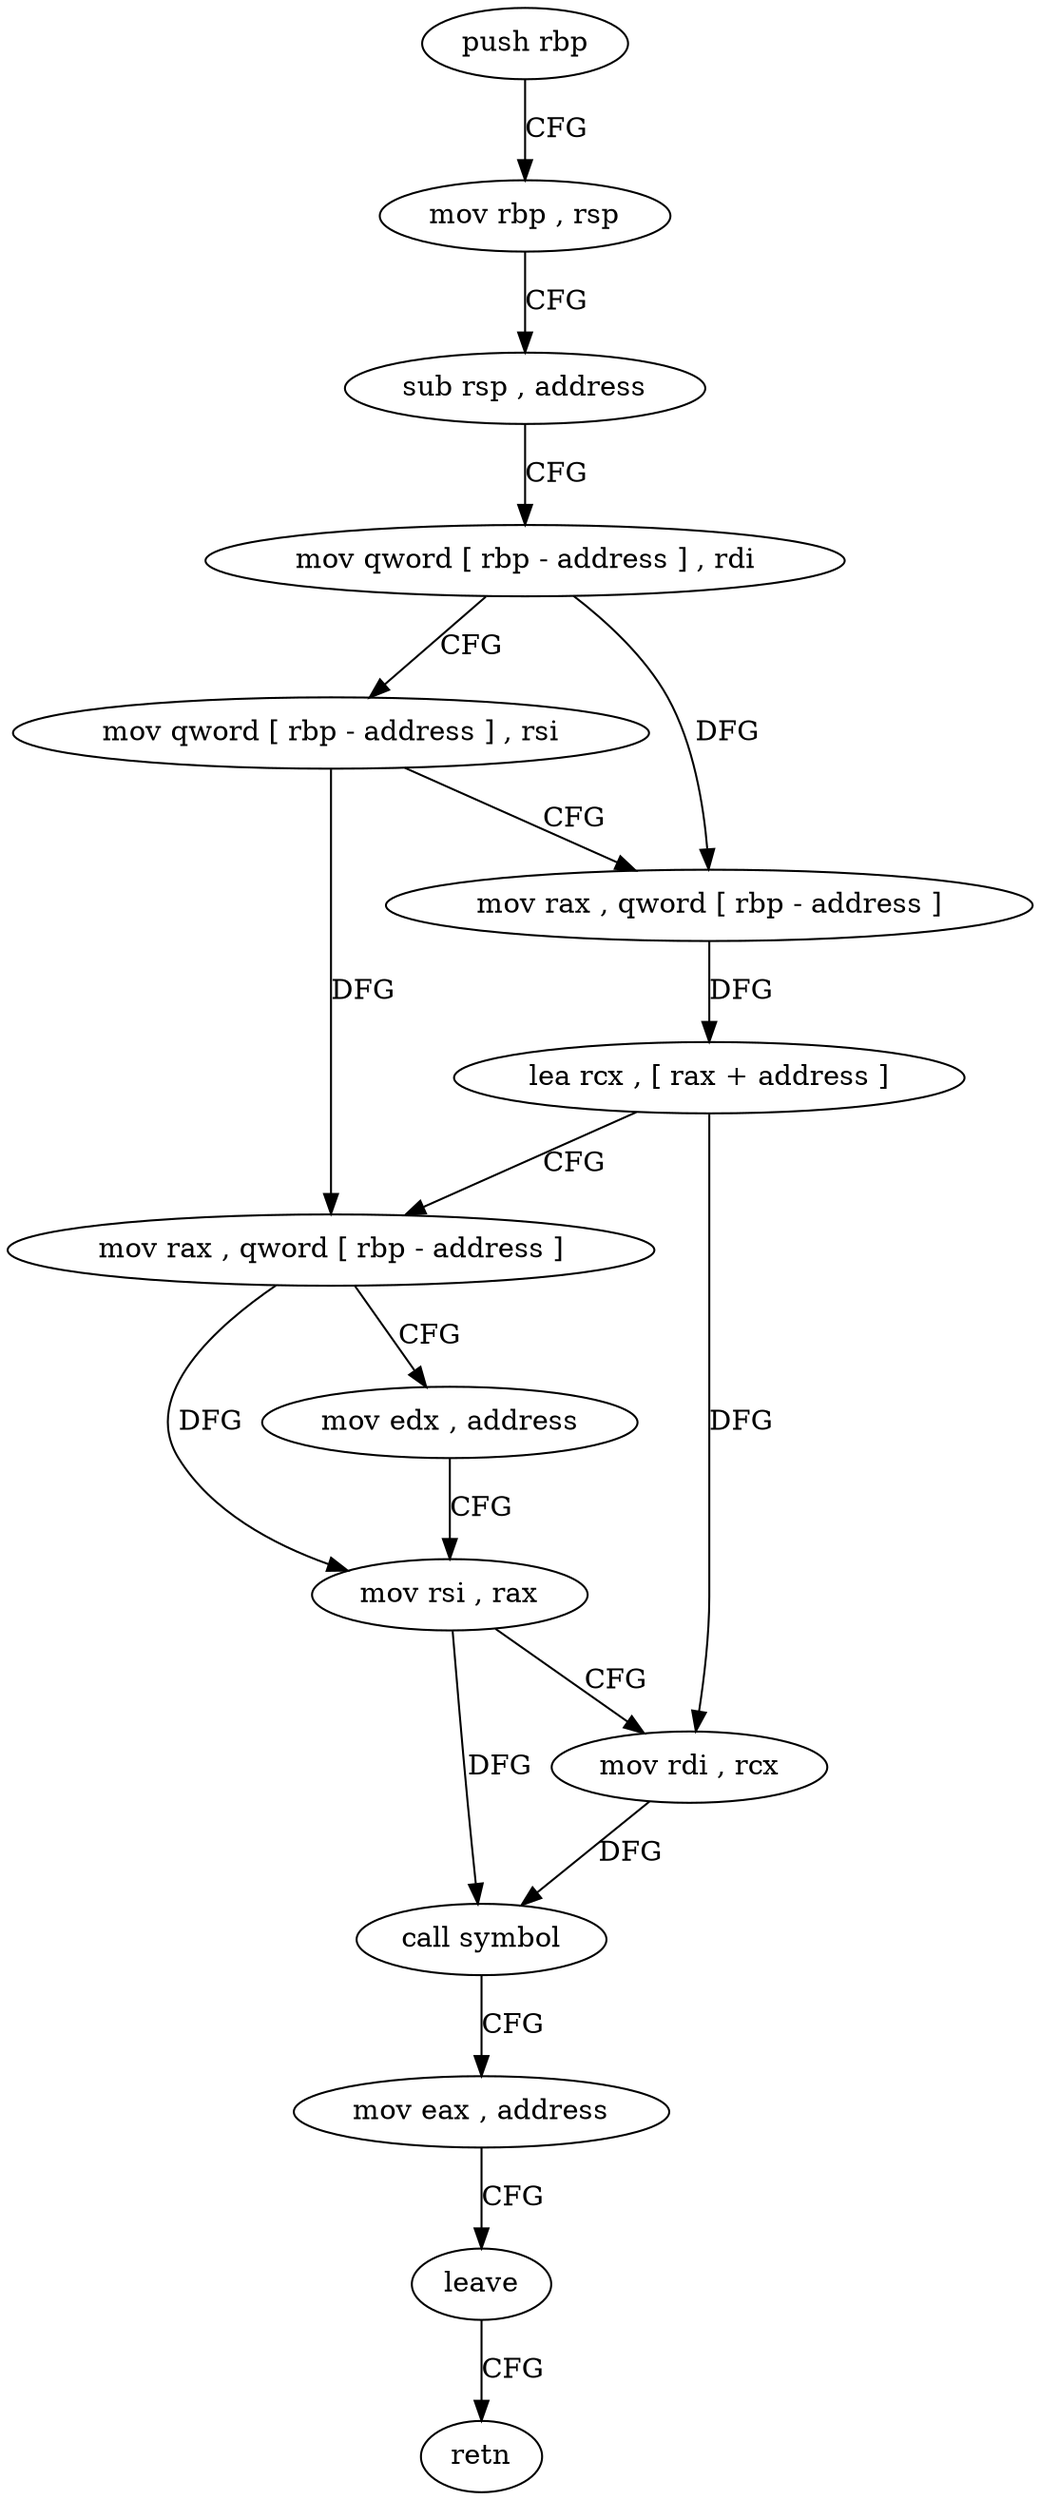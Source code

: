 digraph "func" {
"278742" [label = "push rbp" ]
"278743" [label = "mov rbp , rsp" ]
"278746" [label = "sub rsp , address" ]
"278750" [label = "mov qword [ rbp - address ] , rdi" ]
"278754" [label = "mov qword [ rbp - address ] , rsi" ]
"278758" [label = "mov rax , qword [ rbp - address ]" ]
"278762" [label = "lea rcx , [ rax + address ]" ]
"278769" [label = "mov rax , qword [ rbp - address ]" ]
"278773" [label = "mov edx , address" ]
"278778" [label = "mov rsi , rax" ]
"278781" [label = "mov rdi , rcx" ]
"278784" [label = "call symbol" ]
"278789" [label = "mov eax , address" ]
"278794" [label = "leave" ]
"278795" [label = "retn" ]
"278742" -> "278743" [ label = "CFG" ]
"278743" -> "278746" [ label = "CFG" ]
"278746" -> "278750" [ label = "CFG" ]
"278750" -> "278754" [ label = "CFG" ]
"278750" -> "278758" [ label = "DFG" ]
"278754" -> "278758" [ label = "CFG" ]
"278754" -> "278769" [ label = "DFG" ]
"278758" -> "278762" [ label = "DFG" ]
"278762" -> "278769" [ label = "CFG" ]
"278762" -> "278781" [ label = "DFG" ]
"278769" -> "278773" [ label = "CFG" ]
"278769" -> "278778" [ label = "DFG" ]
"278773" -> "278778" [ label = "CFG" ]
"278778" -> "278781" [ label = "CFG" ]
"278778" -> "278784" [ label = "DFG" ]
"278781" -> "278784" [ label = "DFG" ]
"278784" -> "278789" [ label = "CFG" ]
"278789" -> "278794" [ label = "CFG" ]
"278794" -> "278795" [ label = "CFG" ]
}
